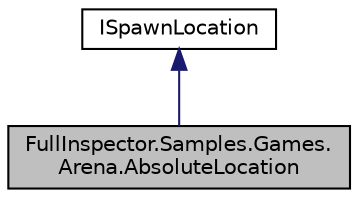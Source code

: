 digraph "FullInspector.Samples.Games.Arena.AbsoluteLocation"
{
  edge [fontname="Helvetica",fontsize="10",labelfontname="Helvetica",labelfontsize="10"];
  node [fontname="Helvetica",fontsize="10",shape=record];
  Node1 [label="FullInspector.Samples.Games.\lArena.AbsoluteLocation",height=0.2,width=0.4,color="black", fillcolor="grey75", style="filled" fontcolor="black"];
  Node2 -> Node1 [dir="back",color="midnightblue",fontsize="10",style="solid",fontname="Helvetica"];
  Node2 [label="ISpawnLocation",height=0.2,width=0.4,color="black", fillcolor="white", style="filled",URL="$interface_full_inspector_1_1_samples_1_1_games_1_1_arena_1_1_i_spawn_location.html"];
}
